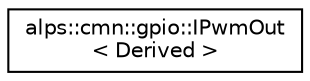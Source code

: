 digraph "クラス階層図"
{
 // LATEX_PDF_SIZE
  edge [fontname="Helvetica",fontsize="10",labelfontname="Helvetica",labelfontsize="10"];
  node [fontname="Helvetica",fontsize="10",shape=record];
  rankdir="LR";
  Node0 [label="alps::cmn::gpio::IPwmOut\l\< Derived \>",height=0.2,width=0.4,color="black", fillcolor="white", style="filled",URL="$classalps_1_1cmn_1_1gpio_1_1_i_pwm_out.html",tooltip="PWM出力を行うインタフェース"];
}
